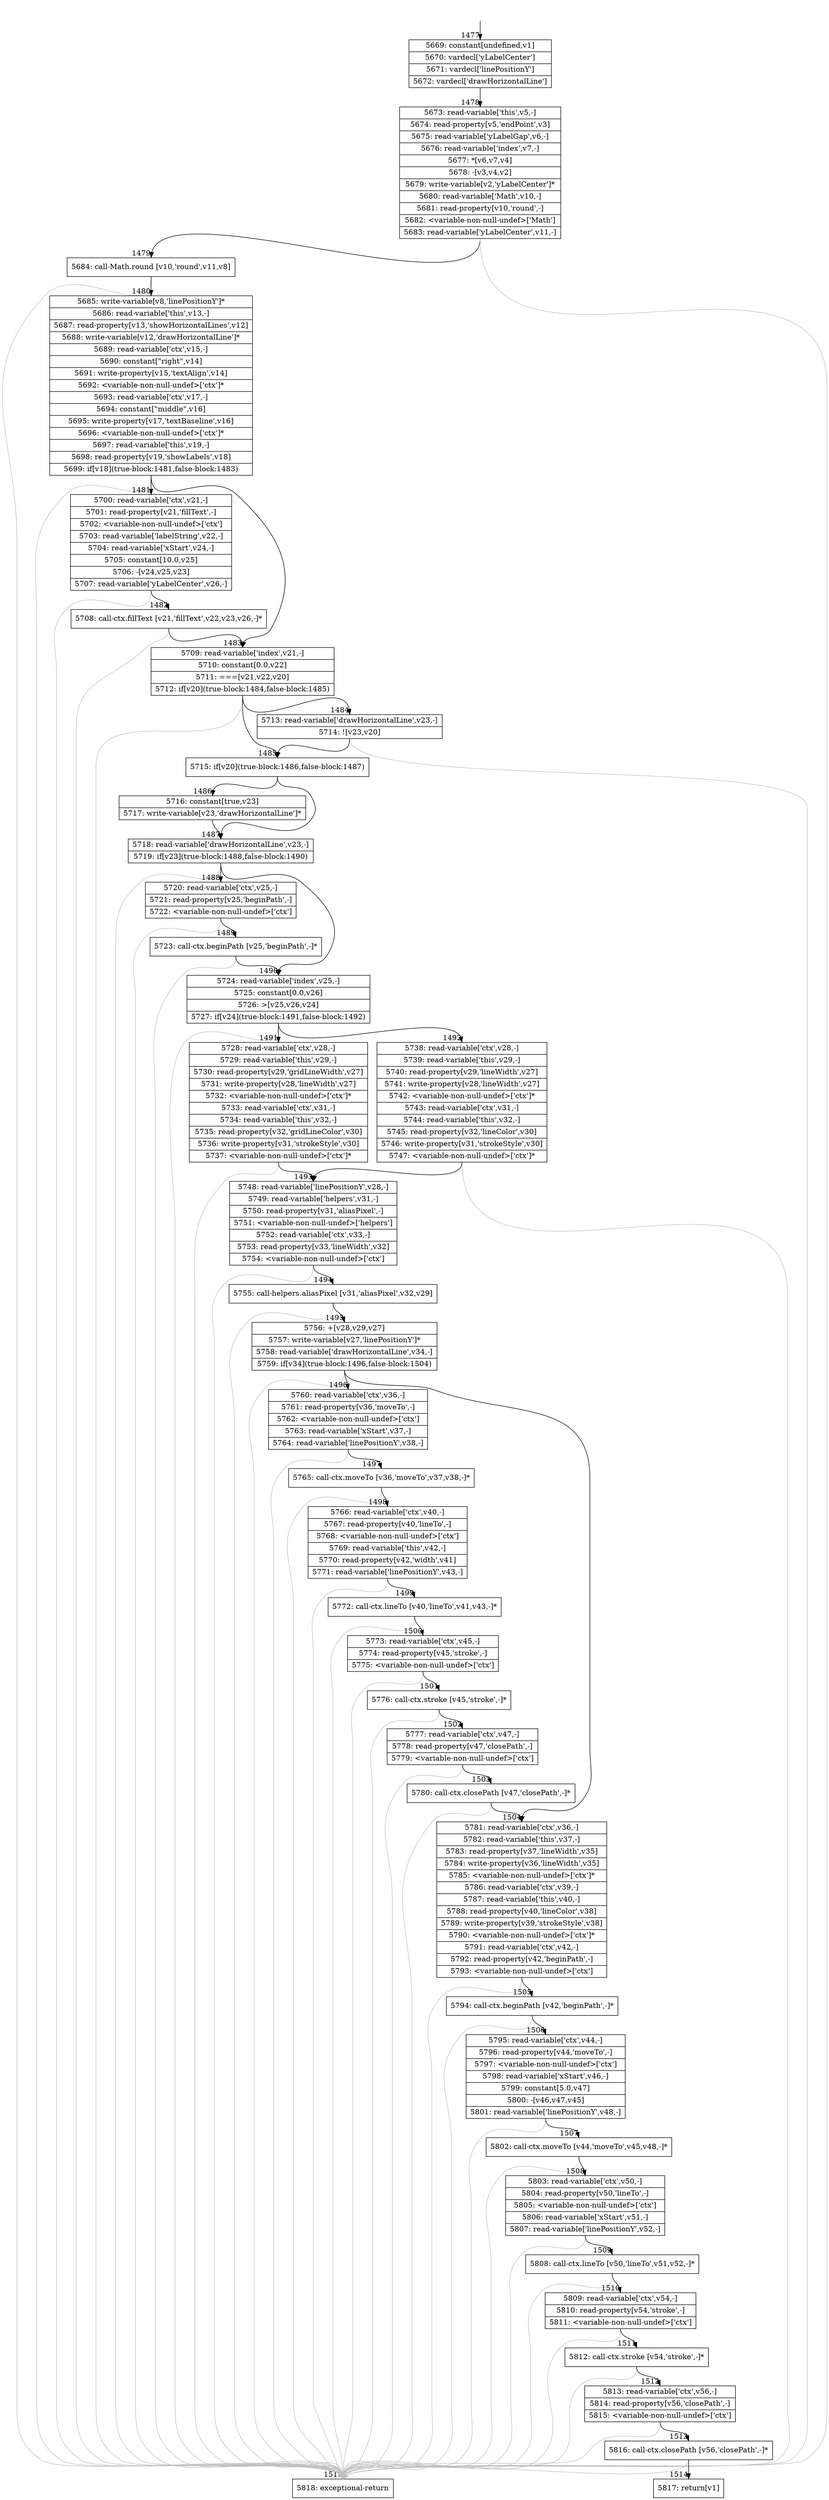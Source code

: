 digraph {
rankdir="TD"
BB_entry147[shape=none,label=""];
BB_entry147 -> BB1477 [tailport=s, headport=n, headlabel="    1477"]
BB1477 [shape=record label="{5669: constant[undefined,v1]|5670: vardecl['yLabelCenter']|5671: vardecl['linePositionY']|5672: vardecl['drawHorizontalLine']}" ] 
BB1477 -> BB1478 [tailport=s, headport=n, headlabel="      1478"]
BB1478 [shape=record label="{5673: read-variable['this',v5,-]|5674: read-property[v5,'endPoint',v3]|5675: read-variable['yLabelGap',v6,-]|5676: read-variable['index',v7,-]|5677: *[v6,v7,v4]|5678: -[v3,v4,v2]|5679: write-variable[v2,'yLabelCenter']*|5680: read-variable['Math',v10,-]|5681: read-property[v10,'round',-]|5682: \<variable-non-null-undef\>['Math']|5683: read-variable['yLabelCenter',v11,-]}" ] 
BB1478 -> BB1479 [tailport=s, headport=n, headlabel="      1479"]
BB1478 -> BB1515 [tailport=s, headport=n, color=gray, headlabel="      1515"]
BB1479 [shape=record label="{5684: call-Math.round [v10,'round',v11,v8]}" ] 
BB1479 -> BB1480 [tailport=s, headport=n, headlabel="      1480"]
BB1479 -> BB1515 [tailport=s, headport=n, color=gray]
BB1480 [shape=record label="{5685: write-variable[v8,'linePositionY']*|5686: read-variable['this',v13,-]|5687: read-property[v13,'showHorizontalLines',v12]|5688: write-variable[v12,'drawHorizontalLine']*|5689: read-variable['ctx',v15,-]|5690: constant[\"right\",v14]|5691: write-property[v15,'textAlign',v14]|5692: \<variable-non-null-undef\>['ctx']*|5693: read-variable['ctx',v17,-]|5694: constant[\"middle\",v16]|5695: write-property[v17,'textBaseline',v16]|5696: \<variable-non-null-undef\>['ctx']*|5697: read-variable['this',v19,-]|5698: read-property[v19,'showLabels',v18]|5699: if[v18](true-block:1481,false-block:1483)}" ] 
BB1480 -> BB1481 [tailport=s, headport=n, headlabel="      1481"]
BB1480 -> BB1483 [tailport=s, headport=n, headlabel="      1483"]
BB1480 -> BB1515 [tailport=s, headport=n, color=gray]
BB1481 [shape=record label="{5700: read-variable['ctx',v21,-]|5701: read-property[v21,'fillText',-]|5702: \<variable-non-null-undef\>['ctx']|5703: read-variable['labelString',v22,-]|5704: read-variable['xStart',v24,-]|5705: constant[10.0,v25]|5706: -[v24,v25,v23]|5707: read-variable['yLabelCenter',v26,-]}" ] 
BB1481 -> BB1482 [tailport=s, headport=n, headlabel="      1482"]
BB1481 -> BB1515 [tailport=s, headport=n, color=gray]
BB1482 [shape=record label="{5708: call-ctx.fillText [v21,'fillText',v22,v23,v26,-]*}" ] 
BB1482 -> BB1483 [tailport=s, headport=n]
BB1482 -> BB1515 [tailport=s, headport=n, color=gray]
BB1483 [shape=record label="{5709: read-variable['index',v21,-]|5710: constant[0.0,v22]|5711: ===[v21,v22,v20]|5712: if[v20](true-block:1484,false-block:1485)}" ] 
BB1483 -> BB1485 [tailport=s, headport=n, headlabel="      1485"]
BB1483 -> BB1484 [tailport=s, headport=n, headlabel="      1484"]
BB1483 -> BB1515 [tailport=s, headport=n, color=gray]
BB1484 [shape=record label="{5713: read-variable['drawHorizontalLine',v23,-]|5714: ![v23,v20]}" ] 
BB1484 -> BB1485 [tailport=s, headport=n]
BB1484 -> BB1515 [tailport=s, headport=n, color=gray]
BB1485 [shape=record label="{5715: if[v20](true-block:1486,false-block:1487)}" ] 
BB1485 -> BB1486 [tailport=s, headport=n, headlabel="      1486"]
BB1485 -> BB1487 [tailport=s, headport=n, headlabel="      1487"]
BB1486 [shape=record label="{5716: constant[true,v23]|5717: write-variable[v23,'drawHorizontalLine']*}" ] 
BB1486 -> BB1487 [tailport=s, headport=n]
BB1487 [shape=record label="{5718: read-variable['drawHorizontalLine',v23,-]|5719: if[v23](true-block:1488,false-block:1490)}" ] 
BB1487 -> BB1488 [tailport=s, headport=n, headlabel="      1488"]
BB1487 -> BB1490 [tailport=s, headport=n, headlabel="      1490"]
BB1487 -> BB1515 [tailport=s, headport=n, color=gray]
BB1488 [shape=record label="{5720: read-variable['ctx',v25,-]|5721: read-property[v25,'beginPath',-]|5722: \<variable-non-null-undef\>['ctx']}" ] 
BB1488 -> BB1489 [tailport=s, headport=n, headlabel="      1489"]
BB1488 -> BB1515 [tailport=s, headport=n, color=gray]
BB1489 [shape=record label="{5723: call-ctx.beginPath [v25,'beginPath',-]*}" ] 
BB1489 -> BB1490 [tailport=s, headport=n]
BB1489 -> BB1515 [tailport=s, headport=n, color=gray]
BB1490 [shape=record label="{5724: read-variable['index',v25,-]|5725: constant[0.0,v26]|5726: \>[v25,v26,v24]|5727: if[v24](true-block:1491,false-block:1492)}" ] 
BB1490 -> BB1491 [tailport=s, headport=n, headlabel="      1491"]
BB1490 -> BB1492 [tailport=s, headport=n, headlabel="      1492"]
BB1490 -> BB1515 [tailport=s, headport=n, color=gray]
BB1491 [shape=record label="{5728: read-variable['ctx',v28,-]|5729: read-variable['this',v29,-]|5730: read-property[v29,'gridLineWidth',v27]|5731: write-property[v28,'lineWidth',v27]|5732: \<variable-non-null-undef\>['ctx']*|5733: read-variable['ctx',v31,-]|5734: read-variable['this',v32,-]|5735: read-property[v32,'gridLineColor',v30]|5736: write-property[v31,'strokeStyle',v30]|5737: \<variable-non-null-undef\>['ctx']*}" ] 
BB1491 -> BB1493 [tailport=s, headport=n, headlabel="      1493"]
BB1491 -> BB1515 [tailport=s, headport=n, color=gray]
BB1492 [shape=record label="{5738: read-variable['ctx',v28,-]|5739: read-variable['this',v29,-]|5740: read-property[v29,'lineWidth',v27]|5741: write-property[v28,'lineWidth',v27]|5742: \<variable-non-null-undef\>['ctx']*|5743: read-variable['ctx',v31,-]|5744: read-variable['this',v32,-]|5745: read-property[v32,'lineColor',v30]|5746: write-property[v31,'strokeStyle',v30]|5747: \<variable-non-null-undef\>['ctx']*}" ] 
BB1492 -> BB1493 [tailport=s, headport=n]
BB1492 -> BB1515 [tailport=s, headport=n, color=gray]
BB1493 [shape=record label="{5748: read-variable['linePositionY',v28,-]|5749: read-variable['helpers',v31,-]|5750: read-property[v31,'aliasPixel',-]|5751: \<variable-non-null-undef\>['helpers']|5752: read-variable['ctx',v33,-]|5753: read-property[v33,'lineWidth',v32]|5754: \<variable-non-null-undef\>['ctx']}" ] 
BB1493 -> BB1494 [tailport=s, headport=n, headlabel="      1494"]
BB1493 -> BB1515 [tailport=s, headport=n, color=gray]
BB1494 [shape=record label="{5755: call-helpers.aliasPixel [v31,'aliasPixel',v32,v29]}" ] 
BB1494 -> BB1495 [tailport=s, headport=n, headlabel="      1495"]
BB1494 -> BB1515 [tailport=s, headport=n, color=gray]
BB1495 [shape=record label="{5756: +[v28,v29,v27]|5757: write-variable[v27,'linePositionY']*|5758: read-variable['drawHorizontalLine',v34,-]|5759: if[v34](true-block:1496,false-block:1504)}" ] 
BB1495 -> BB1496 [tailport=s, headport=n, headlabel="      1496"]
BB1495 -> BB1504 [tailport=s, headport=n, headlabel="      1504"]
BB1495 -> BB1515 [tailport=s, headport=n, color=gray]
BB1496 [shape=record label="{5760: read-variable['ctx',v36,-]|5761: read-property[v36,'moveTo',-]|5762: \<variable-non-null-undef\>['ctx']|5763: read-variable['xStart',v37,-]|5764: read-variable['linePositionY',v38,-]}" ] 
BB1496 -> BB1497 [tailport=s, headport=n, headlabel="      1497"]
BB1496 -> BB1515 [tailport=s, headport=n, color=gray]
BB1497 [shape=record label="{5765: call-ctx.moveTo [v36,'moveTo',v37,v38,-]*}" ] 
BB1497 -> BB1498 [tailport=s, headport=n, headlabel="      1498"]
BB1497 -> BB1515 [tailport=s, headport=n, color=gray]
BB1498 [shape=record label="{5766: read-variable['ctx',v40,-]|5767: read-property[v40,'lineTo',-]|5768: \<variable-non-null-undef\>['ctx']|5769: read-variable['this',v42,-]|5770: read-property[v42,'width',v41]|5771: read-variable['linePositionY',v43,-]}" ] 
BB1498 -> BB1499 [tailport=s, headport=n, headlabel="      1499"]
BB1498 -> BB1515 [tailport=s, headport=n, color=gray]
BB1499 [shape=record label="{5772: call-ctx.lineTo [v40,'lineTo',v41,v43,-]*}" ] 
BB1499 -> BB1500 [tailport=s, headport=n, headlabel="      1500"]
BB1499 -> BB1515 [tailport=s, headport=n, color=gray]
BB1500 [shape=record label="{5773: read-variable['ctx',v45,-]|5774: read-property[v45,'stroke',-]|5775: \<variable-non-null-undef\>['ctx']}" ] 
BB1500 -> BB1501 [tailport=s, headport=n, headlabel="      1501"]
BB1500 -> BB1515 [tailport=s, headport=n, color=gray]
BB1501 [shape=record label="{5776: call-ctx.stroke [v45,'stroke',-]*}" ] 
BB1501 -> BB1502 [tailport=s, headport=n, headlabel="      1502"]
BB1501 -> BB1515 [tailport=s, headport=n, color=gray]
BB1502 [shape=record label="{5777: read-variable['ctx',v47,-]|5778: read-property[v47,'closePath',-]|5779: \<variable-non-null-undef\>['ctx']}" ] 
BB1502 -> BB1503 [tailport=s, headport=n, headlabel="      1503"]
BB1502 -> BB1515 [tailport=s, headport=n, color=gray]
BB1503 [shape=record label="{5780: call-ctx.closePath [v47,'closePath',-]*}" ] 
BB1503 -> BB1504 [tailport=s, headport=n]
BB1503 -> BB1515 [tailport=s, headport=n, color=gray]
BB1504 [shape=record label="{5781: read-variable['ctx',v36,-]|5782: read-variable['this',v37,-]|5783: read-property[v37,'lineWidth',v35]|5784: write-property[v36,'lineWidth',v35]|5785: \<variable-non-null-undef\>['ctx']*|5786: read-variable['ctx',v39,-]|5787: read-variable['this',v40,-]|5788: read-property[v40,'lineColor',v38]|5789: write-property[v39,'strokeStyle',v38]|5790: \<variable-non-null-undef\>['ctx']*|5791: read-variable['ctx',v42,-]|5792: read-property[v42,'beginPath',-]|5793: \<variable-non-null-undef\>['ctx']}" ] 
BB1504 -> BB1505 [tailport=s, headport=n, headlabel="      1505"]
BB1504 -> BB1515 [tailport=s, headport=n, color=gray]
BB1505 [shape=record label="{5794: call-ctx.beginPath [v42,'beginPath',-]*}" ] 
BB1505 -> BB1506 [tailport=s, headport=n, headlabel="      1506"]
BB1505 -> BB1515 [tailport=s, headport=n, color=gray]
BB1506 [shape=record label="{5795: read-variable['ctx',v44,-]|5796: read-property[v44,'moveTo',-]|5797: \<variable-non-null-undef\>['ctx']|5798: read-variable['xStart',v46,-]|5799: constant[5.0,v47]|5800: -[v46,v47,v45]|5801: read-variable['linePositionY',v48,-]}" ] 
BB1506 -> BB1507 [tailport=s, headport=n, headlabel="      1507"]
BB1506 -> BB1515 [tailport=s, headport=n, color=gray]
BB1507 [shape=record label="{5802: call-ctx.moveTo [v44,'moveTo',v45,v48,-]*}" ] 
BB1507 -> BB1508 [tailport=s, headport=n, headlabel="      1508"]
BB1507 -> BB1515 [tailport=s, headport=n, color=gray]
BB1508 [shape=record label="{5803: read-variable['ctx',v50,-]|5804: read-property[v50,'lineTo',-]|5805: \<variable-non-null-undef\>['ctx']|5806: read-variable['xStart',v51,-]|5807: read-variable['linePositionY',v52,-]}" ] 
BB1508 -> BB1509 [tailport=s, headport=n, headlabel="      1509"]
BB1508 -> BB1515 [tailport=s, headport=n, color=gray]
BB1509 [shape=record label="{5808: call-ctx.lineTo [v50,'lineTo',v51,v52,-]*}" ] 
BB1509 -> BB1510 [tailport=s, headport=n, headlabel="      1510"]
BB1509 -> BB1515 [tailport=s, headport=n, color=gray]
BB1510 [shape=record label="{5809: read-variable['ctx',v54,-]|5810: read-property[v54,'stroke',-]|5811: \<variable-non-null-undef\>['ctx']}" ] 
BB1510 -> BB1511 [tailport=s, headport=n, headlabel="      1511"]
BB1510 -> BB1515 [tailport=s, headport=n, color=gray]
BB1511 [shape=record label="{5812: call-ctx.stroke [v54,'stroke',-]*}" ] 
BB1511 -> BB1512 [tailport=s, headport=n, headlabel="      1512"]
BB1511 -> BB1515 [tailport=s, headport=n, color=gray]
BB1512 [shape=record label="{5813: read-variable['ctx',v56,-]|5814: read-property[v56,'closePath',-]|5815: \<variable-non-null-undef\>['ctx']}" ] 
BB1512 -> BB1513 [tailport=s, headport=n, headlabel="      1513"]
BB1512 -> BB1515 [tailport=s, headport=n, color=gray]
BB1513 [shape=record label="{5816: call-ctx.closePath [v56,'closePath',-]*}" ] 
BB1513 -> BB1514 [tailport=s, headport=n, headlabel="      1514"]
BB1513 -> BB1515 [tailport=s, headport=n, color=gray]
BB1514 [shape=record label="{5817: return[v1]}" ] 
BB1515 [shape=record label="{5818: exceptional-return}" ] 
//#$~ 1661
}

